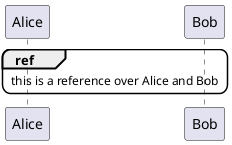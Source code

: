 {
  "sha1": "sb2nvcem37v6gfj09v2jw7rrrub9fdf",
  "insertion": {
    "when": "2024-06-04T17:28:44.864Z",
    "url": "https://forum.plantuml.net/14383/style-allow-roundcorner-on-sequence-reference",
    "user": "plantuml@gmail.com"
  }
}
@startuml
<style>
sequenceDiagram {
  reference {
    RoundCorner 17
  }
}
</style>
ref over Alice, Bob : this is a reference over Alice and Bob
@enduml
